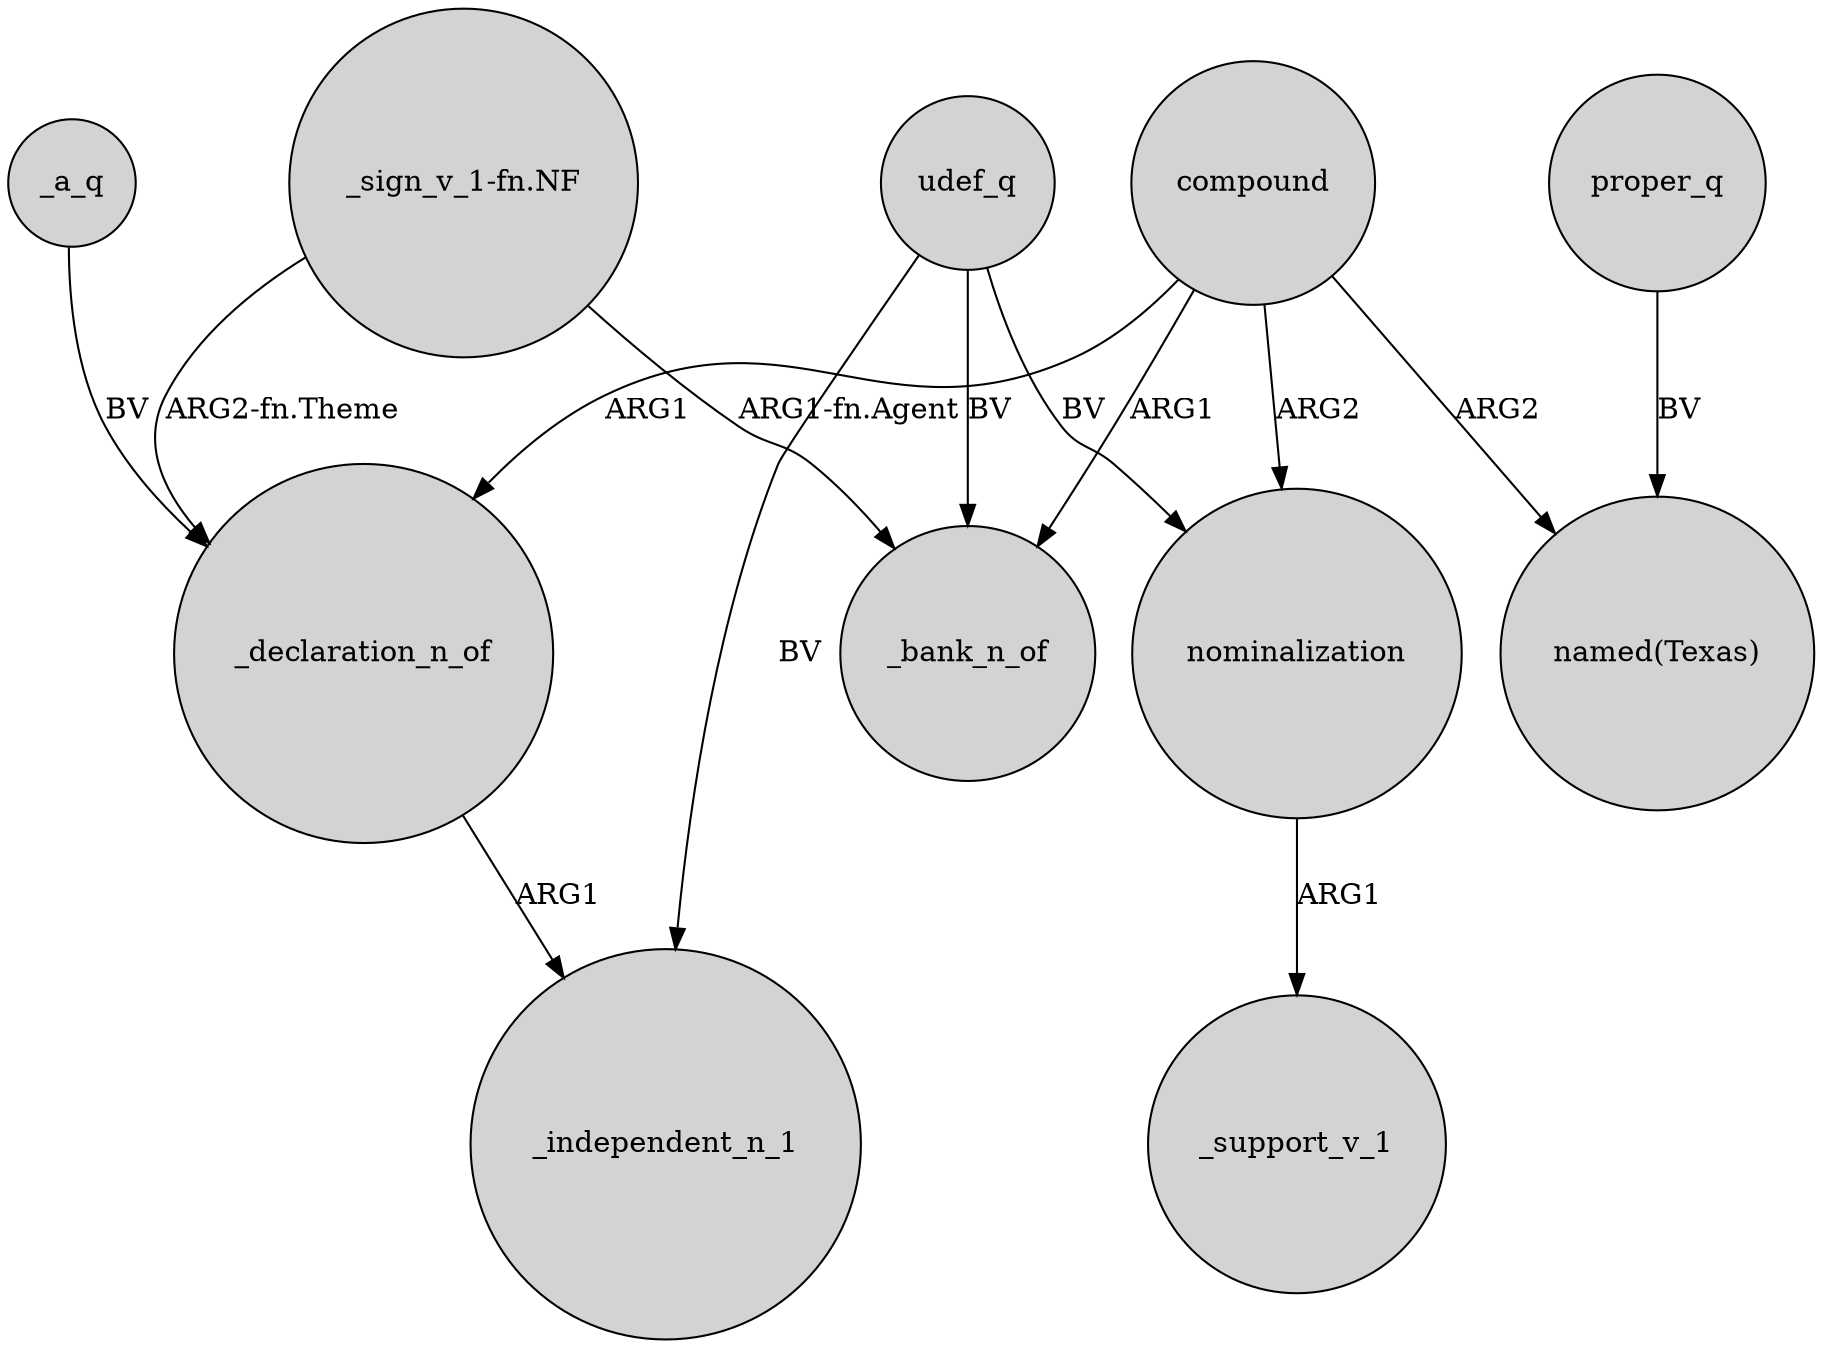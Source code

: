 digraph {
	node [shape=circle style=filled]
	nominalization -> _support_v_1 [label=ARG1]
	_declaration_n_of -> _independent_n_1 [label=ARG1]
	compound -> "named(Texas)" [label=ARG2]
	_a_q -> _declaration_n_of [label=BV]
	udef_q -> _independent_n_1 [label=BV]
	"_sign_v_1-fn.NF" -> _declaration_n_of [label="ARG2-fn.Theme"]
	compound -> nominalization [label=ARG2]
	"_sign_v_1-fn.NF" -> _bank_n_of [label="ARG1-fn.Agent"]
	compound -> _declaration_n_of [label=ARG1]
	udef_q -> nominalization [label=BV]
	udef_q -> _bank_n_of [label=BV]
	compound -> _bank_n_of [label=ARG1]
	proper_q -> "named(Texas)" [label=BV]
}

